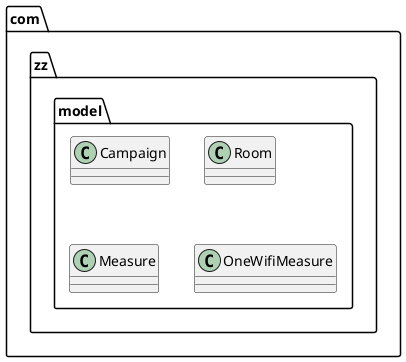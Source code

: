 
@startuml

	class com.zz.model.Campaign
	class com.zz.model.Room
	class com.zz.model.Measure
	class com.zz.model.OneWifiMeasure

@enduml